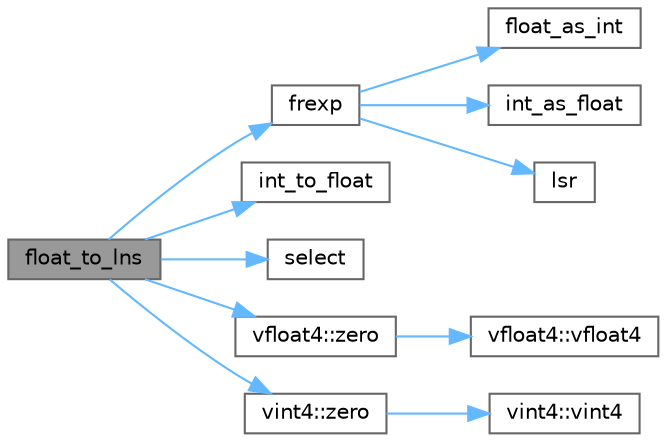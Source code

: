 digraph "float_to_lns"
{
 // LATEX_PDF_SIZE
  bgcolor="transparent";
  edge [fontname=Helvetica,fontsize=10,labelfontname=Helvetica,labelfontsize=10];
  node [fontname=Helvetica,fontsize=10,shape=box,height=0.2,width=0.4];
  rankdir="LR";
  Node1 [id="Node000001",label="float_to_lns",height=0.2,width=0.4,color="gray40", fillcolor="grey60", style="filled", fontcolor="black",tooltip="Convert float to 16-bit LNS."];
  Node1 -> Node2 [id="edge1_Node000001_Node000002",color="steelblue1",style="solid",tooltip=" "];
  Node2 [id="Node000002",label="frexp",height=0.2,width=0.4,color="grey40", fillcolor="white", style="filled",URL="$astcenc__vecmathlib_8h.html#ad68d7d1254a8a61d504c089db0418fe3",tooltip="Extract mantissa and exponent of a float value."];
  Node2 -> Node3 [id="edge2_Node000002_Node000003",color="steelblue1",style="solid",tooltip=" "];
  Node3 [id="Node000003",label="float_as_int",height=0.2,width=0.4,color="grey40", fillcolor="white", style="filled",URL="$astcenc__vecmathlib__avx2__8_8h.html#a5c2db475754d8da42d9b685a45c48ab8",tooltip="Return a float value as an integer bit pattern (i.e. no conversion)."];
  Node2 -> Node4 [id="edge3_Node000002_Node000004",color="steelblue1",style="solid",tooltip=" "];
  Node4 [id="Node000004",label="int_as_float",height=0.2,width=0.4,color="grey40", fillcolor="white", style="filled",URL="$astcenc__vecmathlib__avx2__8_8h.html#ac584d4929db078403c58549bafd3c1cd",tooltip="Return a integer value as a float bit pattern (i.e. no conversion)."];
  Node2 -> Node5 [id="edge4_Node000002_Node000005",color="steelblue1",style="solid",tooltip=" "];
  Node5 [id="Node000005",label="lsr",height=0.2,width=0.4,color="grey40", fillcolor="white", style="filled",URL="$astcenc__vecmathlib__avx2__8_8h.html#a0a3a7d755cec1c73d0ce9c50b33bc207",tooltip="Logical shift right."];
  Node1 -> Node6 [id="edge5_Node000001_Node000006",color="steelblue1",style="solid",tooltip=" "];
  Node6 [id="Node000006",label="int_to_float",height=0.2,width=0.4,color="grey40", fillcolor="white", style="filled",URL="$astcenc__vecmathlib__avx2__8_8h.html#a3a2ce0fb403294db7fe126a6b3e87ab7",tooltip="Return a float value for an integer vector."];
  Node1 -> Node7 [id="edge6_Node000001_Node000007",color="steelblue1",style="solid",tooltip=" "];
  Node7 [id="Node000007",label="select",height=0.2,width=0.4,color="grey40", fillcolor="white", style="filled",URL="$astcenc__vecmathlib__avx2__8_8h.html#a844ab5b69b84569f033be33bf5fb9fbc",tooltip="Return lanes from b if cond is set, else a."];
  Node1 -> Node8 [id="edge7_Node000001_Node000008",color="steelblue1",style="solid",tooltip=" "];
  Node8 [id="Node000008",label="vfloat4::zero",height=0.2,width=0.4,color="grey40", fillcolor="white", style="filled",URL="$structvfloat4.html#a04b5f338012dab6be0b2bd7910fcbcae",tooltip="Factory that returns a vector of zeros."];
  Node8 -> Node9 [id="edge8_Node000008_Node000009",color="steelblue1",style="solid",tooltip=" "];
  Node9 [id="Node000009",label="vfloat4::vfloat4",height=0.2,width=0.4,color="grey40", fillcolor="white", style="filled",URL="$structvfloat4.html#a9df51cb30b68d6d51ca607e64aa1ebf0",tooltip="Construct from zero-initialized value."];
  Node1 -> Node10 [id="edge9_Node000001_Node000010",color="steelblue1",style="solid",tooltip=" "];
  Node10 [id="Node000010",label="vint4::zero",height=0.2,width=0.4,color="grey40", fillcolor="white", style="filled",URL="$structvint4.html#a9dfa1c40a3c4dbc0858567dc629a80b8",tooltip="Factory that returns a vector of zeros."];
  Node10 -> Node11 [id="edge10_Node000010_Node000011",color="steelblue1",style="solid",tooltip=" "];
  Node11 [id="Node000011",label="vint4::vint4",height=0.2,width=0.4,color="grey40", fillcolor="white", style="filled",URL="$structvint4.html#a3315184e8bb4f0cf1ca8dcff1f57cdae",tooltip="Construct from zero-initialized value."];
}
